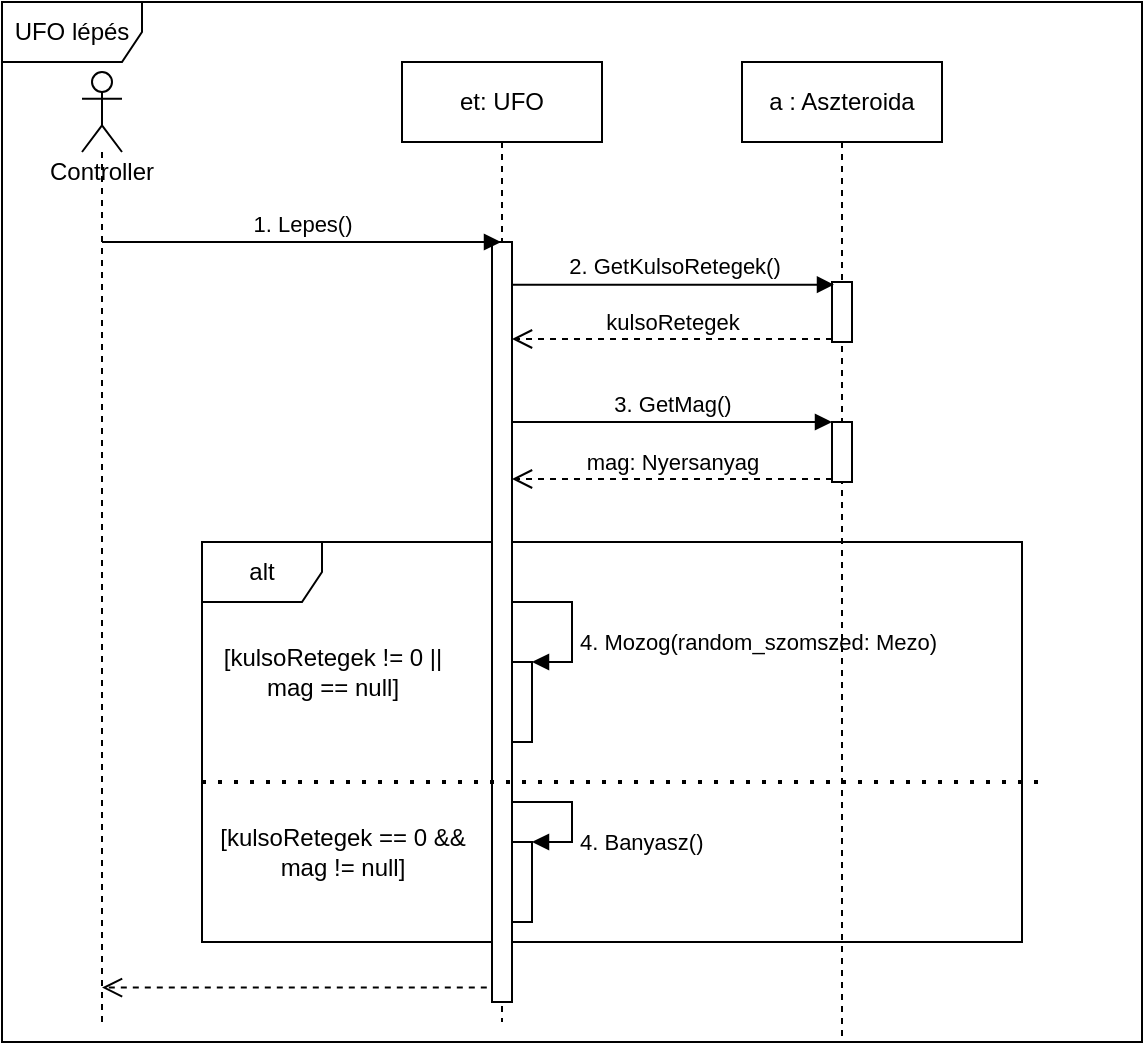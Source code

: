 <mxfile version="14.5.3" type="github">
  <diagram id="kgpKYQtTHZ0yAKxKKP6v" name="Page-1">
    <mxGraphModel dx="1422" dy="762" grid="1" gridSize="10" guides="1" tooltips="1" connect="1" arrows="1" fold="1" page="1" pageScale="1" pageWidth="850" pageHeight="1100" math="0" shadow="0">
      <root>
        <mxCell id="0" />
        <mxCell id="1" parent="0" />
        <mxCell id="CXzAZYz8Gu9tlIhDbCPh-1" value="UFO lépés" style="shape=umlFrame;whiteSpace=wrap;html=1;width=70;height=30;" parent="1" vertex="1">
          <mxGeometry x="70" y="50" width="570" height="520" as="geometry" />
        </mxCell>
        <mxCell id="CXzAZYz8Gu9tlIhDbCPh-2" value="alt" style="shape=umlFrame;whiteSpace=wrap;html=1;" parent="1" vertex="1">
          <mxGeometry x="170" y="320" width="410" height="200" as="geometry" />
        </mxCell>
        <mxCell id="CXzAZYz8Gu9tlIhDbCPh-3" value="et: UFO" style="shape=umlLifeline;perimeter=lifelinePerimeter;whiteSpace=wrap;html=1;container=1;collapsible=0;recursiveResize=0;outlineConnect=0;" parent="1" vertex="1">
          <mxGeometry x="270" y="80" width="100" height="480" as="geometry" />
        </mxCell>
        <mxCell id="CXzAZYz8Gu9tlIhDbCPh-4" value="" style="html=1;points=[];perimeter=orthogonalPerimeter;" parent="CXzAZYz8Gu9tlIhDbCPh-3" vertex="1">
          <mxGeometry x="45" y="90" width="10" height="380" as="geometry" />
        </mxCell>
        <mxCell id="CXzAZYz8Gu9tlIhDbCPh-5" value="" style="html=1;points=[];perimeter=orthogonalPerimeter;" parent="CXzAZYz8Gu9tlIhDbCPh-3" vertex="1">
          <mxGeometry x="55" y="300" width="10" height="40" as="geometry" />
        </mxCell>
        <mxCell id="CXzAZYz8Gu9tlIhDbCPh-6" value="4. Mozog(random_szomszed: Mezo)" style="edgeStyle=orthogonalEdgeStyle;html=1;align=left;spacingLeft=2;endArrow=block;rounded=0;entryX=1;entryY=0;" parent="CXzAZYz8Gu9tlIhDbCPh-3" target="CXzAZYz8Gu9tlIhDbCPh-5" edge="1">
          <mxGeometry x="0.25" relative="1" as="geometry">
            <mxPoint x="55" y="270" as="sourcePoint" />
            <Array as="points">
              <mxPoint x="55" y="270" />
              <mxPoint x="85" y="270" />
              <mxPoint x="85" y="300" />
            </Array>
            <mxPoint as="offset" />
          </mxGeometry>
        </mxCell>
        <mxCell id="CXzAZYz8Gu9tlIhDbCPh-7" value="" style="html=1;points=[];perimeter=orthogonalPerimeter;" parent="CXzAZYz8Gu9tlIhDbCPh-3" vertex="1">
          <mxGeometry x="55" y="390" width="10" height="40" as="geometry" />
        </mxCell>
        <mxCell id="CXzAZYz8Gu9tlIhDbCPh-8" value="4. Banyasz()" style="edgeStyle=orthogonalEdgeStyle;html=1;align=left;spacingLeft=2;endArrow=block;rounded=0;entryX=1;entryY=0;" parent="CXzAZYz8Gu9tlIhDbCPh-3" target="CXzAZYz8Gu9tlIhDbCPh-7" edge="1">
          <mxGeometry x="0.429" relative="1" as="geometry">
            <mxPoint x="55" y="370" as="sourcePoint" />
            <Array as="points">
              <mxPoint x="55" y="370" />
              <mxPoint x="85" y="370" />
              <mxPoint x="85" y="390" />
            </Array>
            <mxPoint as="offset" />
          </mxGeometry>
        </mxCell>
        <mxCell id="CXzAZYz8Gu9tlIhDbCPh-9" value="1. Lepes()" style="html=1;verticalAlign=bottom;endArrow=block;" parent="1" source="CXzAZYz8Gu9tlIhDbCPh-18" target="CXzAZYz8Gu9tlIhDbCPh-3" edge="1">
          <mxGeometry width="80" relative="1" as="geometry">
            <mxPoint x="150" y="170" as="sourcePoint" />
            <mxPoint x="240" y="170" as="targetPoint" />
            <Array as="points">
              <mxPoint x="290" y="170" />
            </Array>
          </mxGeometry>
        </mxCell>
        <mxCell id="CXzAZYz8Gu9tlIhDbCPh-10" value="" style="endArrow=none;dashed=1;html=1;dashPattern=1 3;strokeWidth=2;" parent="1" edge="1">
          <mxGeometry width="50" height="50" relative="1" as="geometry">
            <mxPoint x="170" y="440" as="sourcePoint" />
            <mxPoint x="592" y="440" as="targetPoint" />
            <Array as="points" />
          </mxGeometry>
        </mxCell>
        <mxCell id="CXzAZYz8Gu9tlIhDbCPh-11" value="[kulsoRetegek == 0 &amp;amp;&amp;amp; &lt;br&gt;mag != null]" style="text;html=1;align=center;verticalAlign=middle;resizable=0;points=[];autosize=1;" parent="1" vertex="1">
          <mxGeometry x="170" y="460" width="140" height="30" as="geometry" />
        </mxCell>
        <mxCell id="CXzAZYz8Gu9tlIhDbCPh-12" value="[kulsoRetegek != 0 || &lt;br&gt;mag == null]" style="text;html=1;align=center;verticalAlign=middle;resizable=0;points=[];autosize=1;" parent="1" vertex="1">
          <mxGeometry x="170" y="370" width="130" height="30" as="geometry" />
        </mxCell>
        <mxCell id="CXzAZYz8Gu9tlIhDbCPh-13" value="" style="html=1;verticalAlign=bottom;endArrow=open;dashed=1;endSize=8;exitX=-0.26;exitY=0.981;exitDx=0;exitDy=0;exitPerimeter=0;" parent="1" source="CXzAZYz8Gu9tlIhDbCPh-4" target="CXzAZYz8Gu9tlIhDbCPh-18" edge="1">
          <mxGeometry relative="1" as="geometry">
            <mxPoint x="320" y="410" as="sourcePoint" />
            <mxPoint x="160" y="454" as="targetPoint" />
          </mxGeometry>
        </mxCell>
        <mxCell id="CXzAZYz8Gu9tlIhDbCPh-14" value="a : Aszteroida" style="shape=umlLifeline;perimeter=lifelinePerimeter;whiteSpace=wrap;html=1;container=1;collapsible=0;recursiveResize=0;outlineConnect=0;" parent="1" vertex="1">
          <mxGeometry x="440" y="80" width="100" height="490" as="geometry" />
        </mxCell>
        <mxCell id="CXzAZYz8Gu9tlIhDbCPh-15" value="" style="html=1;points=[];perimeter=orthogonalPerimeter;" parent="CXzAZYz8Gu9tlIhDbCPh-14" vertex="1">
          <mxGeometry x="45" y="110" width="10" height="30" as="geometry" />
        </mxCell>
        <mxCell id="CXzAZYz8Gu9tlIhDbCPh-20" value="" style="html=1;points=[];perimeter=orthogonalPerimeter;" parent="CXzAZYz8Gu9tlIhDbCPh-14" vertex="1">
          <mxGeometry x="45" y="180" width="10" height="30" as="geometry" />
        </mxCell>
        <mxCell id="CXzAZYz8Gu9tlIhDbCPh-16" value="2. GetKulsoRetegek()" style="html=1;verticalAlign=bottom;endArrow=block;entryX=0.1;entryY=0.045;entryDx=0;entryDy=0;entryPerimeter=0;" parent="1" source="CXzAZYz8Gu9tlIhDbCPh-4" target="CXzAZYz8Gu9tlIhDbCPh-15" edge="1">
          <mxGeometry relative="1" as="geometry">
            <mxPoint x="340" y="170.0" as="sourcePoint" />
          </mxGeometry>
        </mxCell>
        <mxCell id="CXzAZYz8Gu9tlIhDbCPh-17" value="kulsoRetegek" style="html=1;verticalAlign=bottom;endArrow=open;dashed=1;endSize=8;exitX=0;exitY=0.95;" parent="1" source="CXzAZYz8Gu9tlIhDbCPh-15" target="CXzAZYz8Gu9tlIhDbCPh-4" edge="1">
          <mxGeometry relative="1" as="geometry">
            <mxPoint x="415" y="246" as="targetPoint" />
          </mxGeometry>
        </mxCell>
        <mxCell id="CXzAZYz8Gu9tlIhDbCPh-18" value="Controller" style="shape=umlLifeline;participant=umlActor;perimeter=lifelinePerimeter;whiteSpace=wrap;html=1;container=1;collapsible=0;recursiveResize=0;verticalAlign=top;spacingTop=36;outlineConnect=0;" parent="1" vertex="1">
          <mxGeometry x="110" y="85" width="20" height="475" as="geometry" />
        </mxCell>
        <mxCell id="CXzAZYz8Gu9tlIhDbCPh-21" value="3. GetMag()" style="html=1;verticalAlign=bottom;endArrow=block;entryX=0;entryY=0;" parent="1" source="CXzAZYz8Gu9tlIhDbCPh-4" target="CXzAZYz8Gu9tlIhDbCPh-20" edge="1">
          <mxGeometry relative="1" as="geometry">
            <mxPoint x="415" y="240" as="sourcePoint" />
          </mxGeometry>
        </mxCell>
        <mxCell id="CXzAZYz8Gu9tlIhDbCPh-22" value="mag: Nyersanyag" style="html=1;verticalAlign=bottom;endArrow=open;dashed=1;endSize=8;exitX=0;exitY=0.95;" parent="1" source="CXzAZYz8Gu9tlIhDbCPh-20" target="CXzAZYz8Gu9tlIhDbCPh-4" edge="1">
          <mxGeometry relative="1" as="geometry">
            <mxPoint x="415" y="316" as="targetPoint" />
          </mxGeometry>
        </mxCell>
      </root>
    </mxGraphModel>
  </diagram>
</mxfile>
